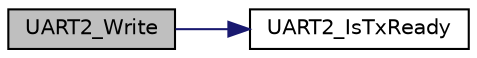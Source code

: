 digraph "UART2_Write"
{
 // LATEX_PDF_SIZE
  edge [fontname="Helvetica",fontsize="10",labelfontname="Helvetica",labelfontsize="10"];
  node [fontname="Helvetica",fontsize="10",shape=record];
  rankdir="LR";
  Node1 [label="UART2_Write",height=0.2,width=0.4,color="black", fillcolor="grey75", style="filled", fontcolor="black",tooltip=" "];
  Node1 -> Node2 [color="midnightblue",fontsize="10",style="solid",fontname="Helvetica"];
  Node2 [label="UART2_IsTxReady",height=0.2,width=0.4,color="black", fillcolor="white", style="filled",URL="$uart2_8c.html#a1fceb28e9345bc0eb683e7b05f263b52",tooltip=" "];
}

